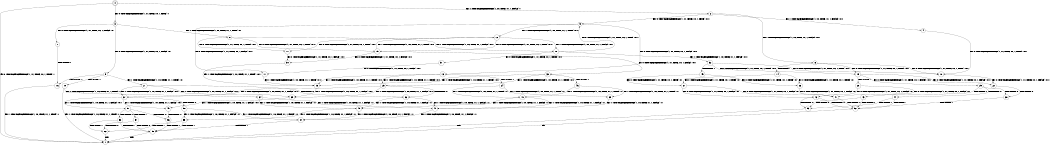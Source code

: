 digraph BCG {
size = "7, 10.5";
center = TRUE;
node [shape = circle];
0 [peripheries = 2];
0 -> 1 [label = "EX !0 !ATOMIC_EXCH_BRANCH (1, +1, TRUE, +0, 1, TRUE) !::"];
0 -> 2 [label = "EX !1 !ATOMIC_EXCH_BRANCH (1, +0, TRUE, +1, 1, FALSE) !::"];
0 -> 3 [label = "EX !0 !ATOMIC_EXCH_BRANCH (1, +1, TRUE, +0, 1, TRUE) !::"];
2 -> 4 [label = "EX !1 !ATOMIC_EXCH_BRANCH (1, +0, TRUE, +1, 1, FALSE) !:0:1:"];
2 -> 5 [label = "EX !0 !ATOMIC_EXCH_BRANCH (1, +1, TRUE, +0, 1, TRUE) !:0:1:"];
2 -> 6 [label = "EX !1 !ATOMIC_EXCH_BRANCH (1, +0, TRUE, +1, 1, FALSE) !:0:1:"];
3 -> 7 [label = "EX !0 !ATOMIC_EXCH_BRANCH (1, +1, TRUE, +0, 1, FALSE) !:0:"];
3 -> 8 [label = "EX !1 !ATOMIC_EXCH_BRANCH (1, +0, TRUE, +1, 1, TRUE) !:0:"];
3 -> 9 [label = "EX !0 !ATOMIC_EXCH_BRANCH (1, +1, TRUE, +0, 1, FALSE) !:0:"];
4 -> 10 [label = "EX !0 !ATOMIC_EXCH_BRANCH (1, +1, TRUE, +0, 1, TRUE) !:0:1:"];
5 -> 11 [label = "EX !0 !ATOMIC_EXCH_BRANCH (1, +1, TRUE, +0, 1, FALSE) !:0:1:"];
5 -> 12 [label = "EX !1 !ATOMIC_EXCH_BRANCH (1, +0, TRUE, +1, 1, TRUE) !:0:1:"];
5 -> 13 [label = "EX !0 !ATOMIC_EXCH_BRANCH (1, +1, TRUE, +0, 1, FALSE) !:0:1:"];
6 -> 10 [label = "EX !0 !ATOMIC_EXCH_BRANCH (1, +1, TRUE, +0, 1, TRUE) !:0:1:"];
6 -> 14 [label = "TERMINATE !1"];
6 -> 15 [label = "EX !0 !ATOMIC_EXCH_BRANCH (1, +1, TRUE, +0, 1, TRUE) !:0:1:"];
7 -> 16 [label = "TERMINATE !0"];
8 -> 17 [label = "EX !0 !ATOMIC_EXCH_BRANCH (1, +1, TRUE, +0, 1, TRUE) !:0:1:"];
8 -> 18 [label = "EX !1 !ATOMIC_EXCH_BRANCH (1, +0, TRUE, +1, 1, FALSE) !:0:1:"];
8 -> 19 [label = "EX !0 !ATOMIC_EXCH_BRANCH (1, +1, TRUE, +0, 1, TRUE) !:0:1:"];
9 -> 16 [label = "TERMINATE !0"];
9 -> 20 [label = "TERMINATE !0"];
9 -> 21 [label = "EX !1 !ATOMIC_EXCH_BRANCH (1, +0, TRUE, +1, 1, TRUE) !:0:"];
10 -> 22 [label = "EX !0 !ATOMIC_EXCH_BRANCH (1, +1, TRUE, +0, 1, FALSE) !:0:1:"];
11 -> 23 [label = "EX !1 !ATOMIC_EXCH_BRANCH (1, +0, TRUE, +1, 1, TRUE) !:0:1:"];
12 -> 17 [label = "EX !0 !ATOMIC_EXCH_BRANCH (1, +1, TRUE, +0, 1, TRUE) !:0:1:"];
12 -> 18 [label = "EX !1 !ATOMIC_EXCH_BRANCH (1, +0, TRUE, +1, 1, FALSE) !:0:1:"];
12 -> 19 [label = "EX !0 !ATOMIC_EXCH_BRANCH (1, +1, TRUE, +0, 1, TRUE) !:0:1:"];
13 -> 23 [label = "EX !1 !ATOMIC_EXCH_BRANCH (1, +0, TRUE, +1, 1, TRUE) !:0:1:"];
13 -> 24 [label = "TERMINATE !0"];
13 -> 25 [label = "EX !1 !ATOMIC_EXCH_BRANCH (1, +0, TRUE, +1, 1, TRUE) !:0:1:"];
14 -> 26 [label = "EX !0 !ATOMIC_EXCH_BRANCH (1, +1, TRUE, +0, 1, TRUE) !:0:"];
14 -> 27 [label = "EX !0 !ATOMIC_EXCH_BRANCH (1, +1, TRUE, +0, 1, TRUE) !:0:"];
15 -> 22 [label = "EX !0 !ATOMIC_EXCH_BRANCH (1, +1, TRUE, +0, 1, FALSE) !:0:1:"];
15 -> 28 [label = "TERMINATE !1"];
15 -> 29 [label = "EX !0 !ATOMIC_EXCH_BRANCH (1, +1, TRUE, +0, 1, FALSE) !:0:1:"];
16 -> 1 [label = "EX !1 !ATOMIC_EXCH_BRANCH (1, +0, TRUE, +1, 1, TRUE) !::"];
17 -> 30 [label = "EX !0 !ATOMIC_EXCH_BRANCH (1, +1, TRUE, +0, 1, FALSE) !:0:1:"];
18 -> 31 [label = "EX !0 !ATOMIC_EXCH_BRANCH (1, +1, TRUE, +0, 1, TRUE) !:0:1:"];
18 -> 32 [label = "EX !1 !ATOMIC_EXCH_BRANCH (1, +0, TRUE, +1, 1, FALSE) !:0:1:"];
18 -> 5 [label = "EX !0 !ATOMIC_EXCH_BRANCH (1, +1, TRUE, +0, 1, TRUE) !:0:1:"];
19 -> 30 [label = "EX !0 !ATOMIC_EXCH_BRANCH (1, +1, TRUE, +0, 1, FALSE) !:0:1:"];
19 -> 12 [label = "EX !1 !ATOMIC_EXCH_BRANCH (1, +0, TRUE, +1, 1, TRUE) !:0:1:"];
19 -> 33 [label = "EX !0 !ATOMIC_EXCH_BRANCH (1, +1, TRUE, +0, 1, FALSE) !:0:1:"];
20 -> 1 [label = "EX !1 !ATOMIC_EXCH_BRANCH (1, +0, TRUE, +1, 1, TRUE) !::"];
20 -> 34 [label = "EX !1 !ATOMIC_EXCH_BRANCH (1, +0, TRUE, +1, 1, TRUE) !::"];
21 -> 35 [label = "EX !1 !ATOMIC_EXCH_BRANCH (1, +0, TRUE, +1, 1, FALSE) !:0:1:"];
21 -> 36 [label = "TERMINATE !0"];
21 -> 37 [label = "EX !1 !ATOMIC_EXCH_BRANCH (1, +0, TRUE, +1, 1, FALSE) !:0:1:"];
22 -> 38 [label = "TERMINATE !0"];
23 -> 35 [label = "EX !1 !ATOMIC_EXCH_BRANCH (1, +0, TRUE, +1, 1, FALSE) !:0:1:"];
24 -> 39 [label = "EX !1 !ATOMIC_EXCH_BRANCH (1, +0, TRUE, +1, 1, TRUE) !:1:"];
24 -> 40 [label = "EX !1 !ATOMIC_EXCH_BRANCH (1, +0, TRUE, +1, 1, TRUE) !:1:"];
25 -> 35 [label = "EX !1 !ATOMIC_EXCH_BRANCH (1, +0, TRUE, +1, 1, FALSE) !:0:1:"];
25 -> 36 [label = "TERMINATE !0"];
25 -> 37 [label = "EX !1 !ATOMIC_EXCH_BRANCH (1, +0, TRUE, +1, 1, FALSE) !:0:1:"];
26 -> 41 [label = "EX !0 !ATOMIC_EXCH_BRANCH (1, +1, TRUE, +0, 1, FALSE) !:0:"];
27 -> 41 [label = "EX !0 !ATOMIC_EXCH_BRANCH (1, +1, TRUE, +0, 1, FALSE) !:0:"];
27 -> 42 [label = "EX !0 !ATOMIC_EXCH_BRANCH (1, +1, TRUE, +0, 1, FALSE) !:0:"];
28 -> 41 [label = "EX !0 !ATOMIC_EXCH_BRANCH (1, +1, TRUE, +0, 1, FALSE) !:0:"];
28 -> 42 [label = "EX !0 !ATOMIC_EXCH_BRANCH (1, +1, TRUE, +0, 1, FALSE) !:0:"];
29 -> 38 [label = "TERMINATE !0"];
29 -> 43 [label = "TERMINATE !1"];
29 -> 44 [label = "TERMINATE !0"];
30 -> 23 [label = "EX !1 !ATOMIC_EXCH_BRANCH (1, +0, TRUE, +1, 1, TRUE) !:0:1:"];
31 -> 11 [label = "EX !0 !ATOMIC_EXCH_BRANCH (1, +1, TRUE, +0, 1, FALSE) !:0:1:"];
32 -> 10 [label = "EX !0 !ATOMIC_EXCH_BRANCH (1, +1, TRUE, +0, 1, TRUE) !:0:1:"];
32 -> 45 [label = "TERMINATE !1"];
32 -> 15 [label = "EX !0 !ATOMIC_EXCH_BRANCH (1, +1, TRUE, +0, 1, TRUE) !:0:1:"];
33 -> 23 [label = "EX !1 !ATOMIC_EXCH_BRANCH (1, +0, TRUE, +1, 1, TRUE) !:0:1:"];
33 -> 46 [label = "TERMINATE !0"];
33 -> 25 [label = "EX !1 !ATOMIC_EXCH_BRANCH (1, +0, TRUE, +1, 1, TRUE) !:0:1:"];
34 -> 47 [label = "EX !1 !ATOMIC_EXCH_BRANCH (1, +0, TRUE, +1, 1, FALSE) !:1:"];
34 -> 48 [label = "EX !1 !ATOMIC_EXCH_BRANCH (1, +0, TRUE, +1, 1, FALSE) !:1:"];
35 -> 49 [label = "EX !1 !ATOMIC_EXCH_BRANCH (1, +0, TRUE, +1, 1, FALSE) !:0:1:"];
36 -> 47 [label = "EX !1 !ATOMIC_EXCH_BRANCH (1, +0, TRUE, +1, 1, FALSE) !:1:"];
36 -> 48 [label = "EX !1 !ATOMIC_EXCH_BRANCH (1, +0, TRUE, +1, 1, FALSE) !:1:"];
37 -> 49 [label = "EX !1 !ATOMIC_EXCH_BRANCH (1, +0, TRUE, +1, 1, FALSE) !:0:1:"];
37 -> 50 [label = "TERMINATE !0"];
37 -> 51 [label = "EX !1 !ATOMIC_EXCH_BRANCH (1, +0, TRUE, +1, 1, FALSE) !:0:1:"];
38 -> 52 [label = "TERMINATE !1"];
39 -> 47 [label = "EX !1 !ATOMIC_EXCH_BRANCH (1, +0, TRUE, +1, 1, FALSE) !:1:"];
40 -> 47 [label = "EX !1 !ATOMIC_EXCH_BRANCH (1, +0, TRUE, +1, 1, FALSE) !:1:"];
40 -> 48 [label = "EX !1 !ATOMIC_EXCH_BRANCH (1, +0, TRUE, +1, 1, FALSE) !:1:"];
41 -> 52 [label = "TERMINATE !0"];
42 -> 52 [label = "TERMINATE !0"];
42 -> 53 [label = "TERMINATE !0"];
43 -> 52 [label = "TERMINATE !0"];
43 -> 53 [label = "TERMINATE !0"];
44 -> 52 [label = "TERMINATE !1"];
44 -> 53 [label = "TERMINATE !1"];
45 -> 26 [label = "EX !0 !ATOMIC_EXCH_BRANCH (1, +1, TRUE, +0, 1, TRUE) !:0:"];
45 -> 27 [label = "EX !0 !ATOMIC_EXCH_BRANCH (1, +1, TRUE, +0, 1, TRUE) !:0:"];
46 -> 39 [label = "EX !1 !ATOMIC_EXCH_BRANCH (1, +0, TRUE, +1, 1, TRUE) !:1:"];
46 -> 40 [label = "EX !1 !ATOMIC_EXCH_BRANCH (1, +0, TRUE, +1, 1, TRUE) !:1:"];
47 -> 54 [label = "EX !1 !ATOMIC_EXCH_BRANCH (1, +0, TRUE, +1, 1, FALSE) !:1:"];
48 -> 54 [label = "EX !1 !ATOMIC_EXCH_BRANCH (1, +0, TRUE, +1, 1, FALSE) !:1:"];
48 -> 55 [label = "EX !1 !ATOMIC_EXCH_BRANCH (1, +0, TRUE, +1, 1, FALSE) !:1:"];
49 -> 56 [label = "TERMINATE !0"];
50 -> 54 [label = "EX !1 !ATOMIC_EXCH_BRANCH (1, +0, TRUE, +1, 1, FALSE) !:1:"];
50 -> 55 [label = "EX !1 !ATOMIC_EXCH_BRANCH (1, +0, TRUE, +1, 1, FALSE) !:1:"];
51 -> 56 [label = "TERMINATE !0"];
51 -> 57 [label = "TERMINATE !1"];
51 -> 58 [label = "TERMINATE !0"];
52 -> 1 [label = "exit"];
53 -> 1 [label = "exit"];
54 -> 59 [label = "TERMINATE !1"];
55 -> 59 [label = "TERMINATE !1"];
55 -> 60 [label = "TERMINATE !1"];
56 -> 59 [label = "TERMINATE !1"];
57 -> 59 [label = "TERMINATE !0"];
57 -> 60 [label = "TERMINATE !0"];
58 -> 59 [label = "TERMINATE !1"];
58 -> 60 [label = "TERMINATE !1"];
59 -> 1 [label = "exit"];
60 -> 1 [label = "exit"];
}

